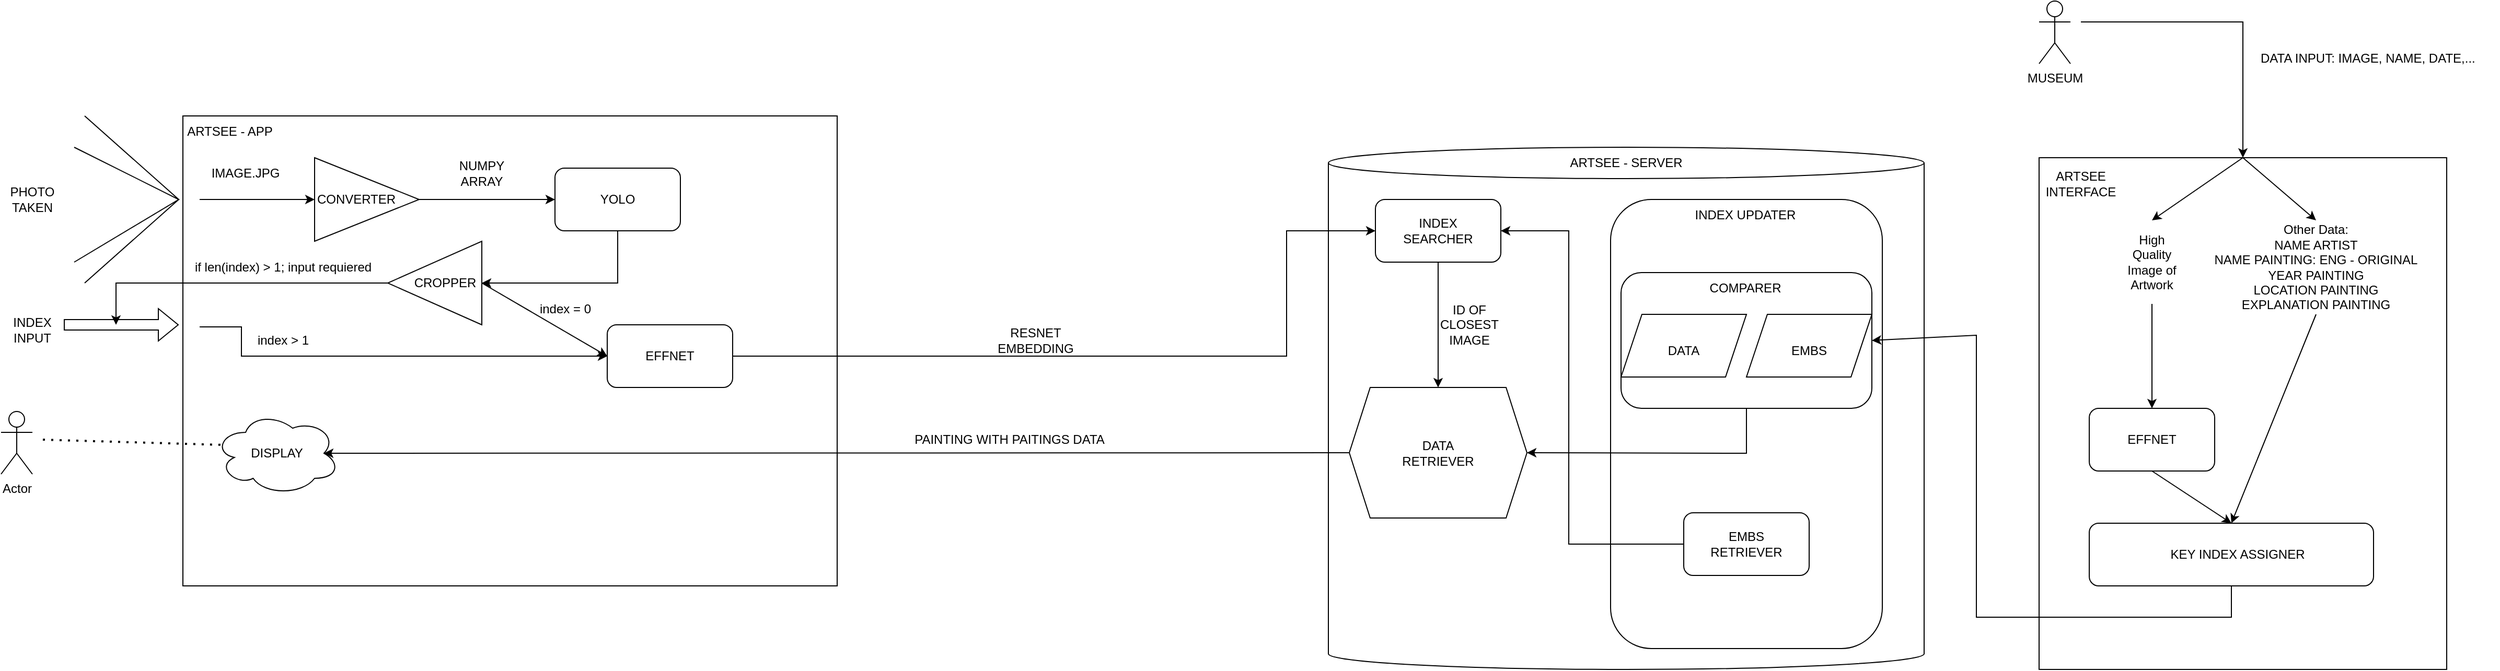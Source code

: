 <mxfile version="21.3.2" type="device">
  <diagram name="Sayfa -1" id="HzW6GRurwJa8bZB18bkU">
    <mxGraphModel dx="3000" dy="1900" grid="1" gridSize="10" guides="1" tooltips="1" connect="1" arrows="1" fold="1" page="1" pageScale="1" pageWidth="827" pageHeight="1169" math="0" shadow="0">
      <root>
        <mxCell id="0" />
        <mxCell id="1" parent="0" />
        <mxCell id="hoALELuz9ehoLUfIYg6b-46" value="" style="shape=cylinder3;whiteSpace=wrap;html=1;boundedLbl=1;backgroundOutline=1;size=15;" vertex="1" parent="1">
          <mxGeometry x="1310" y="160" width="570" height="500" as="geometry" />
        </mxCell>
        <mxCell id="hoALELuz9ehoLUfIYg6b-59" value="" style="rounded=1;whiteSpace=wrap;html=1;" vertex="1" parent="1">
          <mxGeometry x="1580" y="210" width="260" height="430" as="geometry" />
        </mxCell>
        <mxCell id="hoALELuz9ehoLUfIYg6b-68" value="" style="rounded=1;whiteSpace=wrap;html=1;" vertex="1" parent="1">
          <mxGeometry x="1590" y="280" width="240" height="130" as="geometry" />
        </mxCell>
        <mxCell id="hoALELuz9ehoLUfIYg6b-6" value="" style="endArrow=none;html=1;rounded=0;" edge="1" parent="1">
          <mxGeometry width="50" height="50" relative="1" as="geometry">
            <mxPoint x="120" y="290" as="sourcePoint" />
            <mxPoint x="120" y="130" as="targetPoint" />
            <Array as="points">
              <mxPoint x="210" y="210" />
            </Array>
          </mxGeometry>
        </mxCell>
        <mxCell id="hoALELuz9ehoLUfIYg6b-7" value="" style="endArrow=none;html=1;rounded=0;" edge="1" parent="1">
          <mxGeometry width="50" height="50" relative="1" as="geometry">
            <mxPoint x="110" y="160" as="sourcePoint" />
            <mxPoint x="110" y="270" as="targetPoint" />
            <Array as="points">
              <mxPoint x="210" y="210" />
            </Array>
          </mxGeometry>
        </mxCell>
        <mxCell id="hoALELuz9ehoLUfIYg6b-10" value="" style="rounded=0;whiteSpace=wrap;html=1;" vertex="1" parent="1">
          <mxGeometry x="214" y="130" width="626" height="450" as="geometry" />
        </mxCell>
        <mxCell id="hoALELuz9ehoLUfIYg6b-11" value="ARTSEE - APP" style="text;html=1;strokeColor=none;fillColor=none;align=center;verticalAlign=middle;whiteSpace=wrap;rounded=0;" vertex="1" parent="1">
          <mxGeometry x="214" y="130" width="90" height="30" as="geometry" />
        </mxCell>
        <mxCell id="hoALELuz9ehoLUfIYg6b-18" value="" style="triangle;whiteSpace=wrap;html=1;" vertex="1" parent="1">
          <mxGeometry x="340" y="170" width="100" height="80" as="geometry" />
        </mxCell>
        <mxCell id="hoALELuz9ehoLUfIYg6b-20" value="" style="endArrow=classic;html=1;rounded=0;entryX=0;entryY=0.5;entryDx=0;entryDy=0;" edge="1" parent="1" target="hoALELuz9ehoLUfIYg6b-18">
          <mxGeometry width="50" height="50" relative="1" as="geometry">
            <mxPoint x="230" y="210" as="sourcePoint" />
            <mxPoint x="310" y="200" as="targetPoint" />
          </mxGeometry>
        </mxCell>
        <mxCell id="hoALELuz9ehoLUfIYg6b-21" value="IMAGE.JPG" style="text;html=1;strokeColor=none;fillColor=none;align=center;verticalAlign=middle;whiteSpace=wrap;rounded=0;" vertex="1" parent="1">
          <mxGeometry x="244" y="170" width="60" height="30" as="geometry" />
        </mxCell>
        <mxCell id="hoALELuz9ehoLUfIYg6b-22" value="CONVERTER" style="text;html=1;strokeColor=none;fillColor=none;align=center;verticalAlign=middle;whiteSpace=wrap;rounded=0;" vertex="1" parent="1">
          <mxGeometry x="350" y="195" width="60" height="30" as="geometry" />
        </mxCell>
        <mxCell id="hoALELuz9ehoLUfIYg6b-25" value="" style="rounded=1;whiteSpace=wrap;html=1;" vertex="1" parent="1">
          <mxGeometry x="570" y="180" width="120" height="60" as="geometry" />
        </mxCell>
        <mxCell id="hoALELuz9ehoLUfIYg6b-26" value="" style="endArrow=classic;html=1;rounded=0;entryX=0;entryY=0.5;entryDx=0;entryDy=0;exitX=1;exitY=0.5;exitDx=0;exitDy=0;" edge="1" parent="1" source="hoALELuz9ehoLUfIYg6b-18" target="hoALELuz9ehoLUfIYg6b-25">
          <mxGeometry width="50" height="50" relative="1" as="geometry">
            <mxPoint x="380" y="260" as="sourcePoint" />
            <mxPoint x="430" y="210" as="targetPoint" />
          </mxGeometry>
        </mxCell>
        <mxCell id="hoALELuz9ehoLUfIYg6b-27" value="YOLO" style="text;html=1;strokeColor=none;fillColor=none;align=center;verticalAlign=middle;whiteSpace=wrap;rounded=0;" vertex="1" parent="1">
          <mxGeometry x="590" y="195" width="80" height="30" as="geometry" />
        </mxCell>
        <mxCell id="hoALELuz9ehoLUfIYg6b-28" value="NUMPY ARRAY" style="text;html=1;strokeColor=none;fillColor=none;align=center;verticalAlign=middle;whiteSpace=wrap;rounded=0;" vertex="1" parent="1">
          <mxGeometry x="470" y="170" width="60" height="30" as="geometry" />
        </mxCell>
        <mxCell id="hoALELuz9ehoLUfIYg6b-30" value="" style="shape=flexArrow;endArrow=classic;html=1;rounded=0;" edge="1" parent="1">
          <mxGeometry width="50" height="50" relative="1" as="geometry">
            <mxPoint x="100" y="330" as="sourcePoint" />
            <mxPoint x="210" y="330" as="targetPoint" />
          </mxGeometry>
        </mxCell>
        <mxCell id="hoALELuz9ehoLUfIYg6b-31" value="" style="endArrow=classic;html=1;rounded=0;exitX=1;exitY=0.5;exitDx=0;exitDy=0;" edge="1" parent="1" source="hoALELuz9ehoLUfIYg6b-36">
          <mxGeometry width="50" height="50" relative="1" as="geometry">
            <mxPoint x="460" y="260" as="sourcePoint" />
            <mxPoint x="150" y="330" as="targetPoint" />
            <Array as="points">
              <mxPoint x="150" y="290" />
            </Array>
          </mxGeometry>
        </mxCell>
        <mxCell id="hoALELuz9ehoLUfIYg6b-32" value="if len(index) &amp;gt; 1; input requiered" style="text;html=1;strokeColor=none;fillColor=none;align=center;verticalAlign=middle;whiteSpace=wrap;rounded=0;" vertex="1" parent="1">
          <mxGeometry x="220" y="260" width="180" height="30" as="geometry" />
        </mxCell>
        <mxCell id="hoALELuz9ehoLUfIYg6b-33" value="PHOTO TAKEN" style="text;html=1;strokeColor=none;fillColor=none;align=center;verticalAlign=middle;whiteSpace=wrap;rounded=0;" vertex="1" parent="1">
          <mxGeometry x="40" y="195" width="60" height="30" as="geometry" />
        </mxCell>
        <mxCell id="hoALELuz9ehoLUfIYg6b-34" value="INDEX INPUT" style="text;html=1;strokeColor=none;fillColor=none;align=center;verticalAlign=middle;whiteSpace=wrap;rounded=0;" vertex="1" parent="1">
          <mxGeometry x="40" y="320" width="60" height="30" as="geometry" />
        </mxCell>
        <mxCell id="hoALELuz9ehoLUfIYg6b-37" value="" style="endArrow=classic;html=1;rounded=0;exitX=0.5;exitY=1;exitDx=0;exitDy=0;" edge="1" parent="1" source="hoALELuz9ehoLUfIYg6b-25" target="hoALELuz9ehoLUfIYg6b-36">
          <mxGeometry width="50" height="50" relative="1" as="geometry">
            <mxPoint x="630" y="240" as="sourcePoint" />
            <mxPoint x="150" y="330" as="targetPoint" />
            <Array as="points">
              <mxPoint x="630" y="290" />
            </Array>
          </mxGeometry>
        </mxCell>
        <mxCell id="hoALELuz9ehoLUfIYg6b-36" value="" style="triangle;whiteSpace=wrap;html=1;rotation=-180;" vertex="1" parent="1">
          <mxGeometry x="410" y="250" width="90" height="80" as="geometry" />
        </mxCell>
        <mxCell id="hoALELuz9ehoLUfIYg6b-38" value="CROPPER" style="text;html=1;strokeColor=none;fillColor=none;align=center;verticalAlign=middle;whiteSpace=wrap;rounded=0;" vertex="1" parent="1">
          <mxGeometry x="440" y="275" width="50" height="30" as="geometry" />
        </mxCell>
        <mxCell id="hoALELuz9ehoLUfIYg6b-39" value="" style="rounded=1;whiteSpace=wrap;html=1;" vertex="1" parent="1">
          <mxGeometry x="620" y="330" width="120" height="60" as="geometry" />
        </mxCell>
        <mxCell id="hoALELuz9ehoLUfIYg6b-40" value="" style="endArrow=classic;html=1;rounded=0;entryX=0;entryY=0.5;entryDx=0;entryDy=0;" edge="1" parent="1" target="hoALELuz9ehoLUfIYg6b-39">
          <mxGeometry width="50" height="50" relative="1" as="geometry">
            <mxPoint x="230" y="332" as="sourcePoint" />
            <mxPoint x="360" y="320" as="targetPoint" />
            <Array as="points">
              <mxPoint x="270" y="332" />
              <mxPoint x="270" y="360" />
            </Array>
          </mxGeometry>
        </mxCell>
        <mxCell id="hoALELuz9ehoLUfIYg6b-42" value="" style="endArrow=classic;html=1;rounded=0;exitX=0;exitY=0.5;exitDx=0;exitDy=0;entryX=0;entryY=0.5;entryDx=0;entryDy=0;" edge="1" parent="1" source="hoALELuz9ehoLUfIYg6b-36" target="hoALELuz9ehoLUfIYg6b-39">
          <mxGeometry width="50" height="50" relative="1" as="geometry">
            <mxPoint x="460" y="260" as="sourcePoint" />
            <mxPoint x="510" y="210" as="targetPoint" />
          </mxGeometry>
        </mxCell>
        <mxCell id="hoALELuz9ehoLUfIYg6b-43" value="index &amp;gt; 1" style="text;html=1;strokeColor=none;fillColor=none;align=center;verticalAlign=middle;whiteSpace=wrap;rounded=0;" vertex="1" parent="1">
          <mxGeometry x="280" y="330" width="60" height="30" as="geometry" />
        </mxCell>
        <mxCell id="hoALELuz9ehoLUfIYg6b-44" value="index = 0" style="text;html=1;strokeColor=none;fillColor=none;align=center;verticalAlign=middle;whiteSpace=wrap;rounded=0;" vertex="1" parent="1">
          <mxGeometry x="550" y="300" width="60" height="30" as="geometry" />
        </mxCell>
        <mxCell id="hoALELuz9ehoLUfIYg6b-45" value="EFFNET" style="text;html=1;strokeColor=none;fillColor=none;align=center;verticalAlign=middle;whiteSpace=wrap;rounded=0;" vertex="1" parent="1">
          <mxGeometry x="650" y="345" width="60" height="30" as="geometry" />
        </mxCell>
        <mxCell id="hoALELuz9ehoLUfIYg6b-47" value="ARTSEE - SERVER" style="text;html=1;strokeColor=none;fillColor=none;align=center;verticalAlign=middle;whiteSpace=wrap;rounded=0;" vertex="1" parent="1">
          <mxGeometry x="1530" y="160" width="130" height="30" as="geometry" />
        </mxCell>
        <mxCell id="hoALELuz9ehoLUfIYg6b-48" value="" style="endArrow=classic;html=1;rounded=0;exitX=1;exitY=0.5;exitDx=0;exitDy=0;entryX=0;entryY=0.5;entryDx=0;entryDy=0;" edge="1" parent="1" source="hoALELuz9ehoLUfIYg6b-39" target="hoALELuz9ehoLUfIYg6b-52">
          <mxGeometry width="50" height="50" relative="1" as="geometry">
            <mxPoint x="910" y="380" as="sourcePoint" />
            <mxPoint x="960" y="330" as="targetPoint" />
            <Array as="points">
              <mxPoint x="1270" y="360" />
              <mxPoint x="1270" y="240" />
            </Array>
          </mxGeometry>
        </mxCell>
        <mxCell id="hoALELuz9ehoLUfIYg6b-52" value="" style="rounded=1;whiteSpace=wrap;html=1;" vertex="1" parent="1">
          <mxGeometry x="1355" y="210" width="120" height="60" as="geometry" />
        </mxCell>
        <mxCell id="hoALELuz9ehoLUfIYg6b-53" value="INDEX SEARCHER" style="text;html=1;strokeColor=none;fillColor=none;align=center;verticalAlign=middle;whiteSpace=wrap;rounded=0;" vertex="1" parent="1">
          <mxGeometry x="1385" y="225" width="60" height="30" as="geometry" />
        </mxCell>
        <mxCell id="hoALELuz9ehoLUfIYg6b-54" value="RESNET EMBEDDING" style="text;html=1;strokeColor=none;fillColor=none;align=center;verticalAlign=middle;whiteSpace=wrap;rounded=0;" vertex="1" parent="1">
          <mxGeometry x="1000" y="330" width="60" height="30" as="geometry" />
        </mxCell>
        <mxCell id="hoALELuz9ehoLUfIYg6b-61" value="INDEX UPDATER" style="text;html=1;strokeColor=none;fillColor=none;align=center;verticalAlign=middle;whiteSpace=wrap;rounded=0;" vertex="1" parent="1">
          <mxGeometry x="1654" y="210" width="110" height="30" as="geometry" />
        </mxCell>
        <mxCell id="hoALELuz9ehoLUfIYg6b-64" value="" style="shape=parallelogram;perimeter=parallelogramPerimeter;whiteSpace=wrap;html=1;fixedSize=1;" vertex="1" parent="1">
          <mxGeometry x="1590" y="320" width="120" height="60" as="geometry" />
        </mxCell>
        <mxCell id="hoALELuz9ehoLUfIYg6b-65" value="" style="shape=parallelogram;perimeter=parallelogramPerimeter;whiteSpace=wrap;html=1;fixedSize=1;" vertex="1" parent="1">
          <mxGeometry x="1710" y="320" width="120" height="60" as="geometry" />
        </mxCell>
        <mxCell id="hoALELuz9ehoLUfIYg6b-66" value="DATA" style="text;html=1;strokeColor=none;fillColor=none;align=center;verticalAlign=middle;whiteSpace=wrap;rounded=0;" vertex="1" parent="1">
          <mxGeometry x="1620" y="340" width="60" height="30" as="geometry" />
        </mxCell>
        <mxCell id="hoALELuz9ehoLUfIYg6b-67" value="EMBS" style="text;html=1;strokeColor=none;fillColor=none;align=center;verticalAlign=middle;whiteSpace=wrap;rounded=0;" vertex="1" parent="1">
          <mxGeometry x="1740" y="340" width="60" height="30" as="geometry" />
        </mxCell>
        <mxCell id="hoALELuz9ehoLUfIYg6b-69" value="COMPARER" style="text;html=1;strokeColor=none;fillColor=none;align=center;verticalAlign=middle;whiteSpace=wrap;rounded=0;" vertex="1" parent="1">
          <mxGeometry x="1679" y="280" width="60" height="30" as="geometry" />
        </mxCell>
        <mxCell id="hoALELuz9ehoLUfIYg6b-70" value="" style="rounded=1;whiteSpace=wrap;html=1;" vertex="1" parent="1">
          <mxGeometry x="1650" y="510" width="120" height="60" as="geometry" />
        </mxCell>
        <mxCell id="hoALELuz9ehoLUfIYg6b-71" value="MUSEUM" style="shape=umlActor;verticalLabelPosition=bottom;verticalAlign=top;html=1;outlineConnect=0;" vertex="1" parent="1">
          <mxGeometry x="1990" y="20" width="30" height="60" as="geometry" />
        </mxCell>
        <mxCell id="hoALELuz9ehoLUfIYg6b-72" value="" style="rounded=0;whiteSpace=wrap;html=1;" vertex="1" parent="1">
          <mxGeometry x="1990" y="170" width="390" height="490" as="geometry" />
        </mxCell>
        <mxCell id="hoALELuz9ehoLUfIYg6b-73" value="ARTSEE INTERFACE" style="text;html=1;strokeColor=none;fillColor=none;align=center;verticalAlign=middle;whiteSpace=wrap;rounded=0;" vertex="1" parent="1">
          <mxGeometry x="2000" y="180" width="60" height="30" as="geometry" />
        </mxCell>
        <mxCell id="hoALELuz9ehoLUfIYg6b-74" value="" style="endArrow=classic;html=1;rounded=0;entryX=0.5;entryY=0;entryDx=0;entryDy=0;" edge="1" parent="1" target="hoALELuz9ehoLUfIYg6b-72">
          <mxGeometry width="50" height="50" relative="1" as="geometry">
            <mxPoint x="2030" y="40" as="sourcePoint" />
            <mxPoint x="2200" y="30" as="targetPoint" />
            <Array as="points">
              <mxPoint x="2185" y="40" />
            </Array>
          </mxGeometry>
        </mxCell>
        <mxCell id="hoALELuz9ehoLUfIYg6b-75" value="DATA INPUT: IMAGE, NAME, DATE,..." style="text;html=1;strokeColor=none;fillColor=none;align=left;verticalAlign=middle;whiteSpace=wrap;rounded=0;" vertex="1" parent="1">
          <mxGeometry x="2200" y="60" width="230" height="30" as="geometry" />
        </mxCell>
        <mxCell id="hoALELuz9ehoLUfIYg6b-76" value="High Quality Image of Artwork" style="text;html=1;strokeColor=none;fillColor=none;align=center;verticalAlign=middle;whiteSpace=wrap;rounded=0;" vertex="1" parent="1">
          <mxGeometry x="2068" y="230" width="60" height="80" as="geometry" />
        </mxCell>
        <mxCell id="hoALELuz9ehoLUfIYg6b-77" value="Other Data: &lt;br&gt;NAME ARTIST&lt;br&gt;NAME PAINTING: ENG - ORIGINAL&lt;br&gt;YEAR PAINTING&lt;br&gt;LOCATION PAINTING&lt;br&gt;EXPLANATION PAINTING" style="text;html=1;strokeColor=none;fillColor=none;align=center;verticalAlign=middle;whiteSpace=wrap;rounded=0;" vertex="1" parent="1">
          <mxGeometry x="2140" y="230" width="230" height="90" as="geometry" />
        </mxCell>
        <mxCell id="hoALELuz9ehoLUfIYg6b-78" value="" style="endArrow=classic;html=1;rounded=0;exitX=0.5;exitY=0;exitDx=0;exitDy=0;entryX=0.5;entryY=0;entryDx=0;entryDy=0;" edge="1" parent="1" source="hoALELuz9ehoLUfIYg6b-72" target="hoALELuz9ehoLUfIYg6b-76">
          <mxGeometry width="50" height="50" relative="1" as="geometry">
            <mxPoint x="2110" y="400" as="sourcePoint" />
            <mxPoint x="2160" y="350" as="targetPoint" />
          </mxGeometry>
        </mxCell>
        <mxCell id="hoALELuz9ehoLUfIYg6b-79" value="" style="endArrow=classic;html=1;rounded=0;entryX=0.5;entryY=0;entryDx=0;entryDy=0;exitX=0.5;exitY=0;exitDx=0;exitDy=0;" edge="1" parent="1" source="hoALELuz9ehoLUfIYg6b-72" target="hoALELuz9ehoLUfIYg6b-77">
          <mxGeometry width="50" height="50" relative="1" as="geometry">
            <mxPoint x="2180" y="170" as="sourcePoint" />
            <mxPoint x="2200" y="360" as="targetPoint" />
          </mxGeometry>
        </mxCell>
        <mxCell id="hoALELuz9ehoLUfIYg6b-80" value="EFFNET" style="rounded=1;whiteSpace=wrap;html=1;" vertex="1" parent="1">
          <mxGeometry x="2038" y="410" width="120" height="60" as="geometry" />
        </mxCell>
        <mxCell id="hoALELuz9ehoLUfIYg6b-81" value="" style="endArrow=classic;html=1;rounded=0;exitX=0.5;exitY=1;exitDx=0;exitDy=0;entryX=0.5;entryY=0;entryDx=0;entryDy=0;" edge="1" parent="1" source="hoALELuz9ehoLUfIYg6b-76" target="hoALELuz9ehoLUfIYg6b-80">
          <mxGeometry width="50" height="50" relative="1" as="geometry">
            <mxPoint x="2110" y="590" as="sourcePoint" />
            <mxPoint x="2160" y="540" as="targetPoint" />
          </mxGeometry>
        </mxCell>
        <mxCell id="hoALELuz9ehoLUfIYg6b-82" value="" style="rounded=1;whiteSpace=wrap;html=1;" vertex="1" parent="1">
          <mxGeometry x="2038" y="520" width="272" height="60" as="geometry" />
        </mxCell>
        <mxCell id="hoALELuz9ehoLUfIYg6b-83" value="KEY INDEX ASSIGNER" style="text;html=1;strokeColor=none;fillColor=none;align=center;verticalAlign=middle;whiteSpace=wrap;rounded=0;" vertex="1" parent="1">
          <mxGeometry x="2090" y="535" width="180" height="30" as="geometry" />
        </mxCell>
        <mxCell id="hoALELuz9ehoLUfIYg6b-84" value="" style="endArrow=classic;html=1;rounded=0;exitX=0.5;exitY=1;exitDx=0;exitDy=0;entryX=0.5;entryY=0;entryDx=0;entryDy=0;" edge="1" parent="1" source="hoALELuz9ehoLUfIYg6b-80" target="hoALELuz9ehoLUfIYg6b-82">
          <mxGeometry width="50" height="50" relative="1" as="geometry">
            <mxPoint x="2240" y="470" as="sourcePoint" />
            <mxPoint x="2290" y="420" as="targetPoint" />
          </mxGeometry>
        </mxCell>
        <mxCell id="hoALELuz9ehoLUfIYg6b-85" value="" style="endArrow=classic;html=1;rounded=0;entryX=0.5;entryY=0;entryDx=0;entryDy=0;exitX=0.5;exitY=1;exitDx=0;exitDy=0;" edge="1" parent="1" source="hoALELuz9ehoLUfIYg6b-77" target="hoALELuz9ehoLUfIYg6b-82">
          <mxGeometry width="50" height="50" relative="1" as="geometry">
            <mxPoint x="2220" y="460" as="sourcePoint" />
            <mxPoint x="2270" y="410" as="targetPoint" />
          </mxGeometry>
        </mxCell>
        <mxCell id="hoALELuz9ehoLUfIYg6b-86" value="" style="endArrow=classic;html=1;rounded=0;exitX=0.5;exitY=1;exitDx=0;exitDy=0;entryX=1;entryY=0.5;entryDx=0;entryDy=0;" edge="1" parent="1" source="hoALELuz9ehoLUfIYg6b-82" target="hoALELuz9ehoLUfIYg6b-68">
          <mxGeometry width="50" height="50" relative="1" as="geometry">
            <mxPoint x="2030" y="760" as="sourcePoint" />
            <mxPoint x="2080" y="710" as="targetPoint" />
            <Array as="points">
              <mxPoint x="2174" y="610" />
              <mxPoint x="2050" y="610" />
              <mxPoint x="1930" y="610" />
              <mxPoint x="1930" y="580" />
              <mxPoint x="1930" y="340" />
            </Array>
          </mxGeometry>
        </mxCell>
        <mxCell id="hoALELuz9ehoLUfIYg6b-87" value="EMBS RETRIEVER" style="text;html=1;strokeColor=none;fillColor=none;align=center;verticalAlign=middle;whiteSpace=wrap;rounded=0;" vertex="1" parent="1">
          <mxGeometry x="1680" y="525" width="60" height="30" as="geometry" />
        </mxCell>
        <mxCell id="hoALELuz9ehoLUfIYg6b-90" value="" style="endArrow=classic;html=1;rounded=0;exitX=0;exitY=0.5;exitDx=0;exitDy=0;entryX=1;entryY=0.5;entryDx=0;entryDy=0;" edge="1" parent="1" source="hoALELuz9ehoLUfIYg6b-70" target="hoALELuz9ehoLUfIYg6b-52">
          <mxGeometry width="50" height="50" relative="1" as="geometry">
            <mxPoint x="1610" y="540" as="sourcePoint" />
            <mxPoint x="1660" y="490" as="targetPoint" />
            <Array as="points">
              <mxPoint x="1540" y="540" />
              <mxPoint x="1540" y="240" />
            </Array>
          </mxGeometry>
        </mxCell>
        <mxCell id="hoALELuz9ehoLUfIYg6b-93" value="" style="shape=hexagon;perimeter=hexagonPerimeter2;whiteSpace=wrap;html=1;fixedSize=1;" vertex="1" parent="1">
          <mxGeometry x="1330" y="390" width="170" height="125" as="geometry" />
        </mxCell>
        <mxCell id="hoALELuz9ehoLUfIYg6b-94" value="" style="endArrow=classic;html=1;rounded=0;exitX=0.5;exitY=1;exitDx=0;exitDy=0;entryX=0.5;entryY=0;entryDx=0;entryDy=0;" edge="1" parent="1" source="hoALELuz9ehoLUfIYg6b-52" target="hoALELuz9ehoLUfIYg6b-93">
          <mxGeometry width="50" height="50" relative="1" as="geometry">
            <mxPoint x="1380" y="390" as="sourcePoint" />
            <mxPoint x="1430" y="340" as="targetPoint" />
          </mxGeometry>
        </mxCell>
        <mxCell id="hoALELuz9ehoLUfIYg6b-95" value="ID OF CLOSEST IMAGE" style="text;html=1;strokeColor=none;fillColor=none;align=center;verticalAlign=middle;whiteSpace=wrap;rounded=0;" vertex="1" parent="1">
          <mxGeometry x="1415" y="315" width="60" height="30" as="geometry" />
        </mxCell>
        <mxCell id="hoALELuz9ehoLUfIYg6b-98" value="DATA RETRIEVER" style="text;html=1;strokeColor=none;fillColor=none;align=center;verticalAlign=middle;whiteSpace=wrap;rounded=0;" vertex="1" parent="1">
          <mxGeometry x="1385" y="438" width="60" height="30" as="geometry" />
        </mxCell>
        <mxCell id="hoALELuz9ehoLUfIYg6b-101" value="" style="endArrow=classic;html=1;rounded=0;exitX=0.5;exitY=1;exitDx=0;exitDy=0;entryX=1;entryY=0.5;entryDx=0;entryDy=0;" edge="1" parent="1" source="hoALELuz9ehoLUfIYg6b-68" target="hoALELuz9ehoLUfIYg6b-93">
          <mxGeometry width="50" height="50" relative="1" as="geometry">
            <mxPoint x="1440" y="600" as="sourcePoint" />
            <mxPoint x="1490" y="550" as="targetPoint" />
            <Array as="points">
              <mxPoint x="1710" y="453" />
            </Array>
          </mxGeometry>
        </mxCell>
        <mxCell id="hoALELuz9ehoLUfIYg6b-104" value="" style="ellipse;shape=cloud;whiteSpace=wrap;html=1;" vertex="1" parent="1">
          <mxGeometry x="244" y="413" width="120" height="80" as="geometry" />
        </mxCell>
        <mxCell id="hoALELuz9ehoLUfIYg6b-105" value="" style="endArrow=classic;html=1;rounded=0;exitX=0;exitY=0.5;exitDx=0;exitDy=0;entryX=0.875;entryY=0.5;entryDx=0;entryDy=0;entryPerimeter=0;" edge="1" parent="1" source="hoALELuz9ehoLUfIYg6b-93" target="hoALELuz9ehoLUfIYg6b-104">
          <mxGeometry width="50" height="50" relative="1" as="geometry">
            <mxPoint x="730" y="780" as="sourcePoint" />
            <mxPoint x="780" y="730" as="targetPoint" />
          </mxGeometry>
        </mxCell>
        <mxCell id="hoALELuz9ehoLUfIYg6b-106" value="PAINTING WITH PAITINGS DATA" style="text;html=1;strokeColor=none;fillColor=none;align=center;verticalAlign=middle;whiteSpace=wrap;rounded=0;" vertex="1" parent="1">
          <mxGeometry x="880" y="425" width="250" height="30" as="geometry" />
        </mxCell>
        <mxCell id="hoALELuz9ehoLUfIYg6b-107" value="DISPLAY" style="text;html=1;strokeColor=none;fillColor=none;align=center;verticalAlign=middle;whiteSpace=wrap;rounded=0;" vertex="1" parent="1">
          <mxGeometry x="274" y="438" width="60" height="30" as="geometry" />
        </mxCell>
        <mxCell id="hoALELuz9ehoLUfIYg6b-108" value="Actor" style="shape=umlActor;verticalLabelPosition=bottom;verticalAlign=top;html=1;outlineConnect=0;" vertex="1" parent="1">
          <mxGeometry x="40" y="413" width="30" height="60" as="geometry" />
        </mxCell>
        <mxCell id="hoALELuz9ehoLUfIYg6b-109" value="" style="endArrow=none;dashed=1;html=1;dashPattern=1 3;strokeWidth=2;rounded=0;entryX=0.07;entryY=0.4;entryDx=0;entryDy=0;entryPerimeter=0;" edge="1" parent="1" target="hoALELuz9ehoLUfIYg6b-104">
          <mxGeometry width="50" height="50" relative="1" as="geometry">
            <mxPoint x="80" y="440" as="sourcePoint" />
            <mxPoint x="170" y="510" as="targetPoint" />
          </mxGeometry>
        </mxCell>
      </root>
    </mxGraphModel>
  </diagram>
</mxfile>
